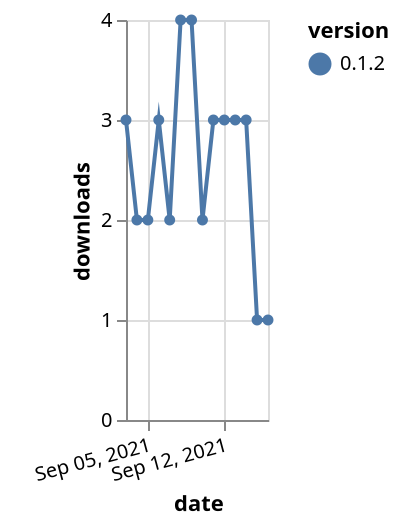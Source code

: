 {"$schema": "https://vega.github.io/schema/vega-lite/v5.json", "description": "A simple bar chart with embedded data.", "data": {"values": [{"date": "2021-09-03", "total": 6549, "delta": 3, "version": "0.1.2"}, {"date": "2021-09-04", "total": 6551, "delta": 2, "version": "0.1.2"}, {"date": "2021-09-05", "total": 6553, "delta": 2, "version": "0.1.2"}, {"date": "2021-09-06", "total": 6556, "delta": 3, "version": "0.1.2"}, {"date": "2021-09-07", "total": 6558, "delta": 2, "version": "0.1.2"}, {"date": "2021-09-08", "total": 6562, "delta": 4, "version": "0.1.2"}, {"date": "2021-09-09", "total": 6566, "delta": 4, "version": "0.1.2"}, {"date": "2021-09-10", "total": 6568, "delta": 2, "version": "0.1.2"}, {"date": "2021-09-11", "total": 6571, "delta": 3, "version": "0.1.2"}, {"date": "2021-09-12", "total": 6574, "delta": 3, "version": "0.1.2"}, {"date": "2021-09-13", "total": 6577, "delta": 3, "version": "0.1.2"}, {"date": "2021-09-14", "total": 6580, "delta": 3, "version": "0.1.2"}, {"date": "2021-09-15", "total": 6581, "delta": 1, "version": "0.1.2"}, {"date": "2021-09-16", "total": 6582, "delta": 1, "version": "0.1.2"}]}, "width": "container", "mark": {"type": "line", "point": {"filled": true}}, "encoding": {"x": {"field": "date", "type": "temporal", "timeUnit": "yearmonthdate", "title": "date", "axis": {"labelAngle": -15}}, "y": {"field": "delta", "type": "quantitative", "title": "downloads"}, "color": {"field": "version", "type": "nominal"}, "tooltip": {"field": "delta"}}}